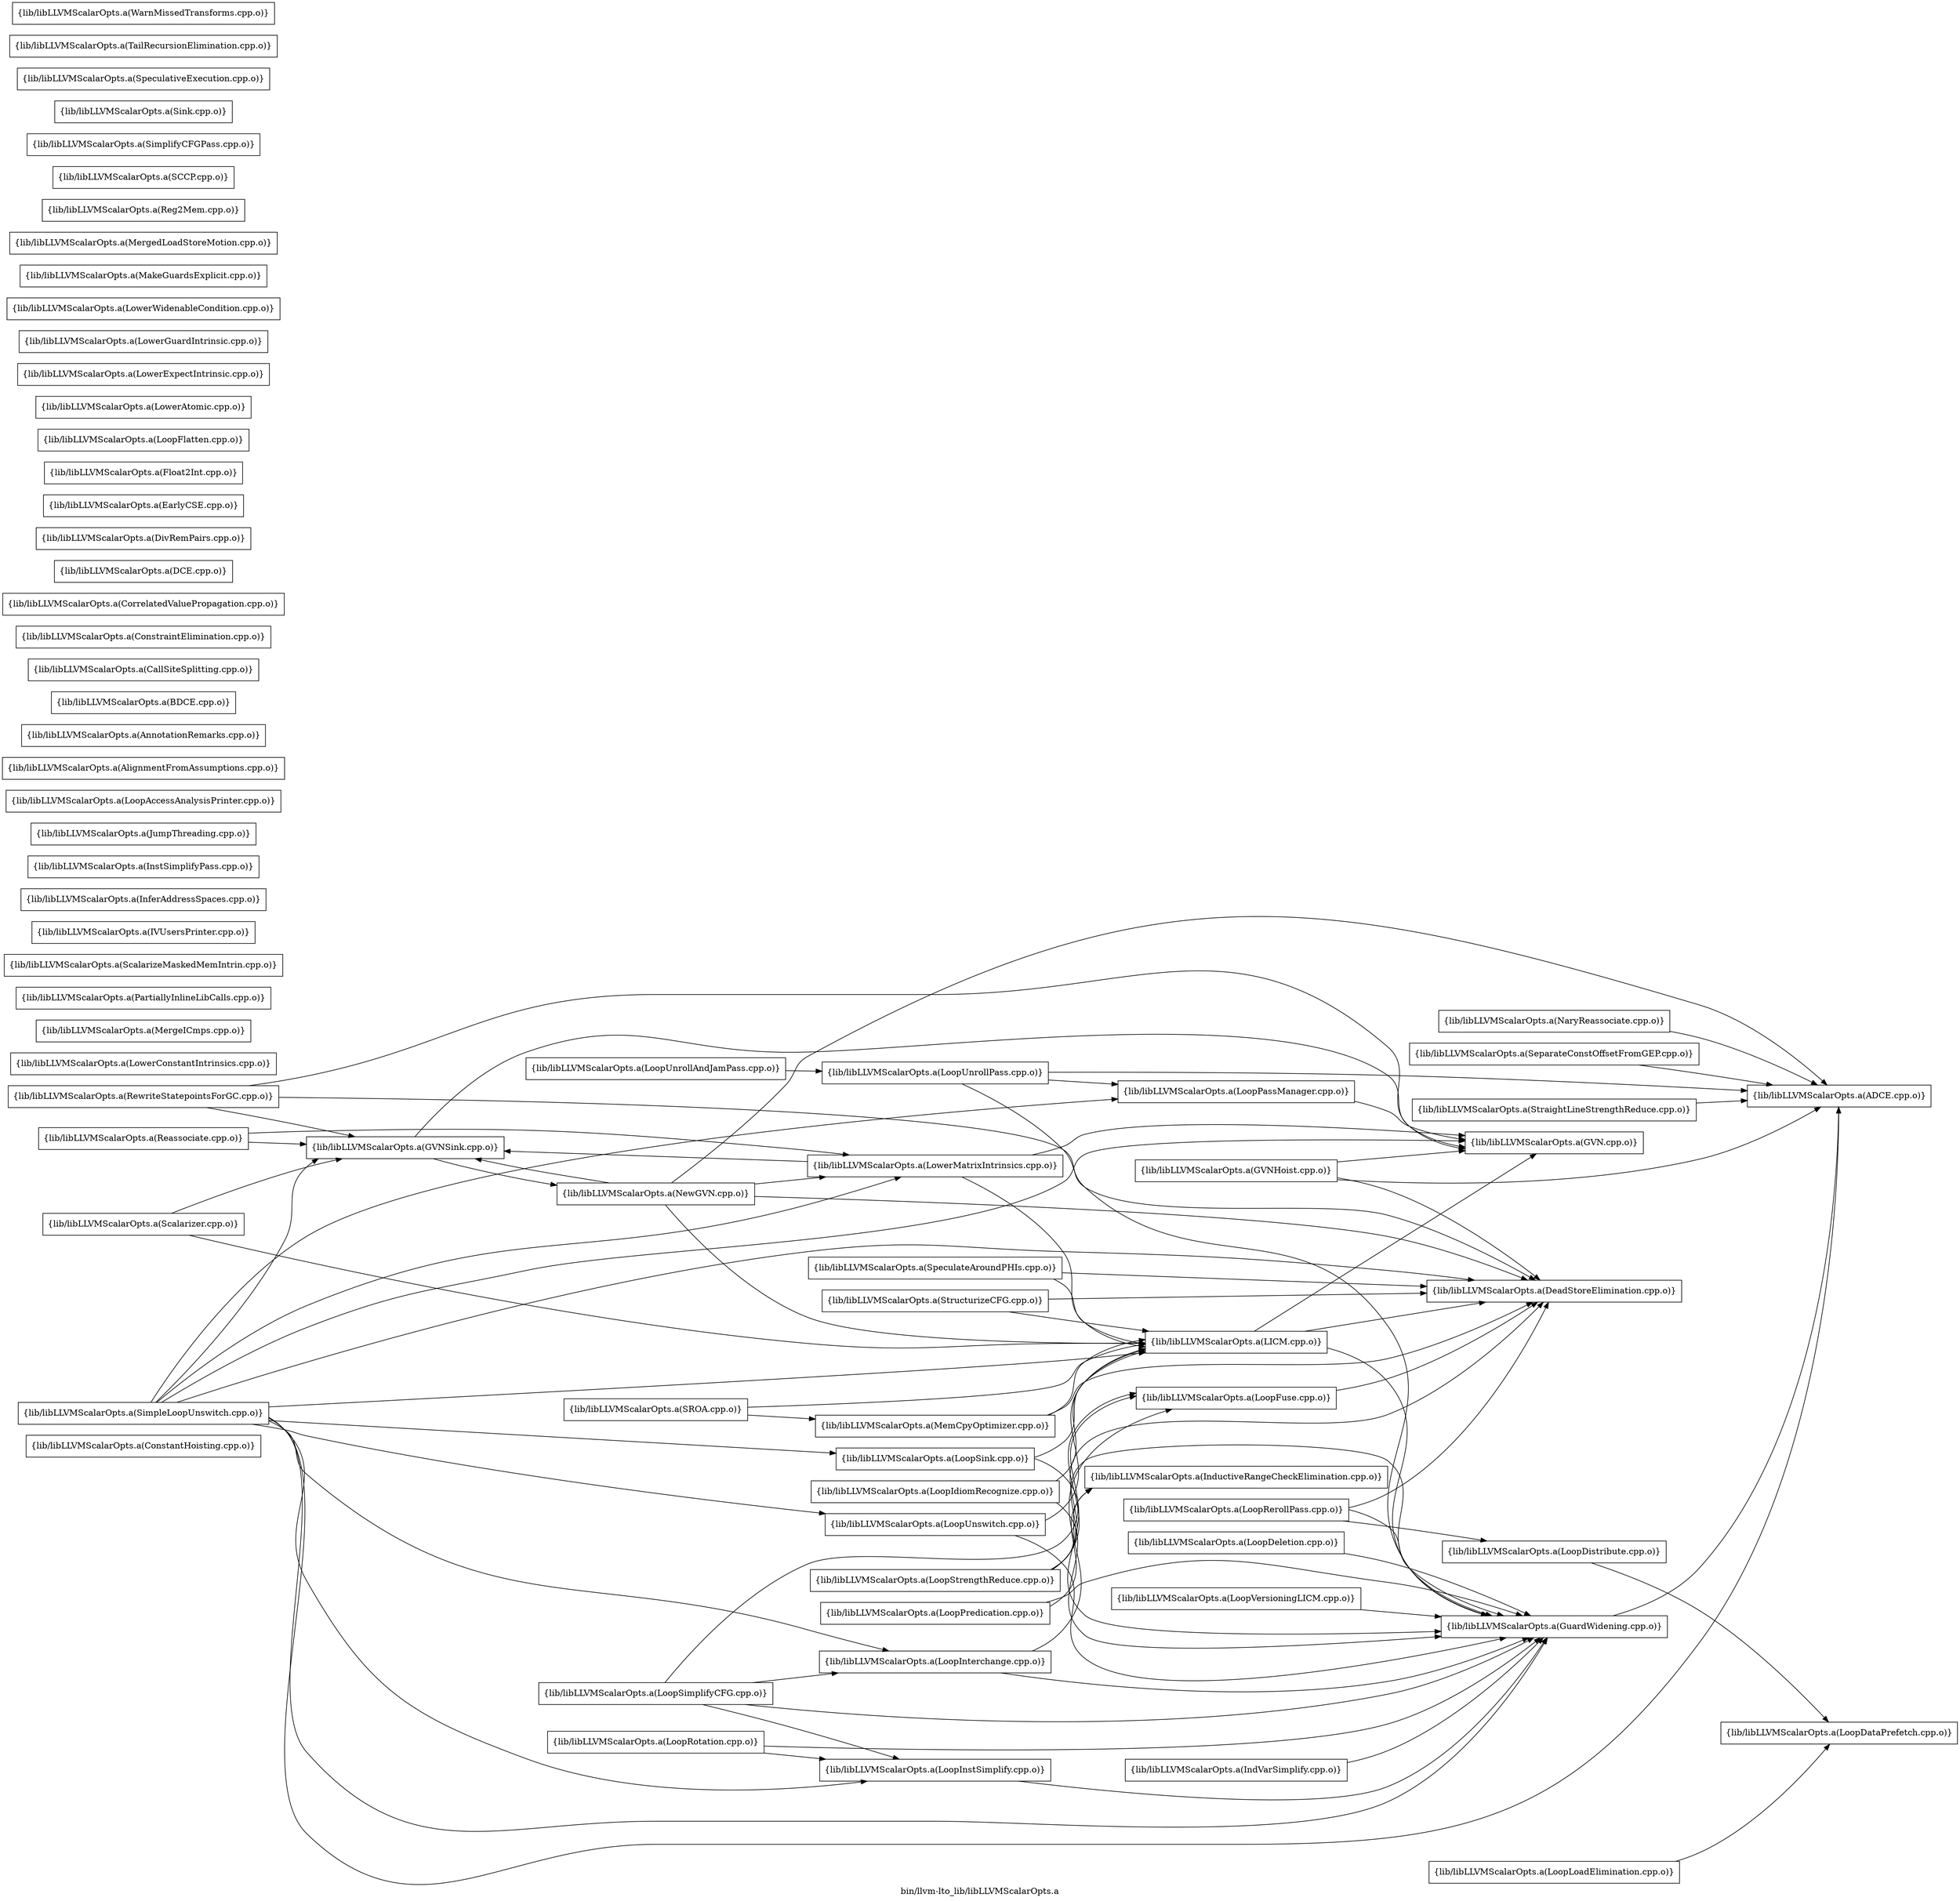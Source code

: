 digraph "bin/llvm-lto_lib/libLLVMScalarOpts.a" {
	label="bin/llvm-lto_lib/libLLVMScalarOpts.a";
	rankdir=LR;

	Node0x5610168d9c38 [shape=record,shape=box,group=0,label="{lib/libLLVMScalarOpts.a(ConstantHoisting.cpp.o)}"];
	Node0x5610168d11c8 [shape=record,shape=box,group=0,label="{lib/libLLVMScalarOpts.a(LoopStrengthReduce.cpp.o)}"];
	Node0x5610168d11c8 -> Node0x5610168ebe88;
	Node0x5610168d11c8 -> Node0x5610168f0438;
	Node0x5610168d11c8 -> Node0x5610168eecc8;
	Node0x5610168d11c8 -> Node0x5610168dfcc8;
	Node0x5610168d37e8 [shape=record,shape=box,group=0,label="{lib/libLLVMScalarOpts.a(LowerConstantIntrinsics.cpp.o)}"];
	Node0x5610168e47c8 [shape=record,shape=box,group=0,label="{lib/libLLVMScalarOpts.a(MergeICmps.cpp.o)}"];
	Node0x5610168dfe58 [shape=record,shape=box,group=0,label="{lib/libLLVMScalarOpts.a(PartiallyInlineLibCalls.cpp.o)}"];
	Node0x5610168f2288 [shape=record,shape=box,group=0,label="{lib/libLLVMScalarOpts.a(ScalarizeMaskedMemIntrin.cpp.o)}"];
	Node0x5610168e9e58 [shape=record,shape=box,group=0,label="{lib/libLLVMScalarOpts.a(IVUsersPrinter.cpp.o)}"];
	Node0x5610168ebe88 [shape=record,shape=box,group=0,label="{lib/libLLVMScalarOpts.a(InductiveRangeCheckElimination.cpp.o)}"];
	Node0x5610168eb708 [shape=record,shape=box,group=0,label="{lib/libLLVMScalarOpts.a(IndVarSimplify.cpp.o)}"];
	Node0x5610168eb708 -> Node0x5610168eecc8;
	Node0x5610168ead58 [shape=record,shape=box,group=0,label="{lib/libLLVMScalarOpts.a(InferAddressSpaces.cpp.o)}"];
	Node0x5610168ecfb8 [shape=record,shape=box,group=0,label="{lib/libLLVMScalarOpts.a(InstSimplifyPass.cpp.o)}"];
	Node0x5610168ec888 [shape=record,shape=box,group=0,label="{lib/libLLVMScalarOpts.a(JumpThreading.cpp.o)}"];
	Node0x5610168ee908 [shape=record,shape=box,group=0,label="{lib/libLLVMScalarOpts.a(LICM.cpp.o)}"];
	Node0x5610168ee908 -> Node0x5610168f0438;
	Node0x5610168ee908 -> Node0x5610168eecc8;
	Node0x5610168ee908 -> Node0x5610168d0a48;
	Node0x5610168ee228 [shape=record,shape=box,group=0,label="{lib/libLLVMScalarOpts.a(LoopAccessAnalysisPrinter.cpp.o)}"];
	Node0x5610168edb98 [shape=record,shape=box,group=0,label="{lib/libLLVMScalarOpts.a(LoopSink.cpp.o)}"];
	Node0x5610168edb98 -> Node0x5610168ee908;
	Node0x5610168edb98 -> Node0x5610168eecc8;
	Node0x5610168dc0c8 [shape=record,shape=box,group=0,label="{lib/libLLVMScalarOpts.a(LoopDeletion.cpp.o)}"];
	Node0x5610168dc0c8 -> Node0x5610168eecc8;
	Node0x5610168dc708 [shape=record,shape=box,group=0,label="{lib/libLLVMScalarOpts.a(LoopDataPrefetch.cpp.o)}"];
	Node0x5610168d7708 [shape=record,shape=box,group=0,label="{lib/libLLVMScalarOpts.a(ADCE.cpp.o)}"];
	Node0x5610168d7ed8 [shape=record,shape=box,group=0,label="{lib/libLLVMScalarOpts.a(AlignmentFromAssumptions.cpp.o)}"];
	Node0x5610168d79d8 [shape=record,shape=box,group=0,label="{lib/libLLVMScalarOpts.a(AnnotationRemarks.cpp.o)}"];
	Node0x5610168d8338 [shape=record,shape=box,group=0,label="{lib/libLLVMScalarOpts.a(BDCE.cpp.o)}"];
	Node0x5610168d9418 [shape=record,shape=box,group=0,label="{lib/libLLVMScalarOpts.a(CallSiteSplitting.cpp.o)}"];
	Node0x5610168f23c8 [shape=record,shape=box,group=0,label="{lib/libLLVMScalarOpts.a(ConstraintElimination.cpp.o)}"];
	Node0x5610168f1388 [shape=record,shape=box,group=0,label="{lib/libLLVMScalarOpts.a(CorrelatedValuePropagation.cpp.o)}"];
	Node0x5610168f0f28 [shape=record,shape=box,group=0,label="{lib/libLLVMScalarOpts.a(DCE.cpp.o)}"];
	Node0x5610168f0438 [shape=record,shape=box,group=0,label="{lib/libLLVMScalarOpts.a(DeadStoreElimination.cpp.o)}"];
	Node0x5610168f0208 [shape=record,shape=box,group=0,label="{lib/libLLVMScalarOpts.a(DivRemPairs.cpp.o)}"];
	Node0x5610168ef588 [shape=record,shape=box,group=0,label="{lib/libLLVMScalarOpts.a(EarlyCSE.cpp.o)}"];
	Node0x5610168ef358 [shape=record,shape=box,group=0,label="{lib/libLLVMScalarOpts.a(Float2Int.cpp.o)}"];
	Node0x5610168eecc8 [shape=record,shape=box,group=0,label="{lib/libLLVMScalarOpts.a(GuardWidening.cpp.o)}"];
	Node0x5610168eecc8 -> Node0x5610168d7708;
	Node0x5610168d0a48 [shape=record,shape=box,group=0,label="{lib/libLLVMScalarOpts.a(GVN.cpp.o)}"];
	Node0x5610168f7b98 [shape=record,shape=box,group=0,label="{lib/libLLVMScalarOpts.a(GVNHoist.cpp.o)}"];
	Node0x5610168f7b98 -> Node0x5610168d7708;
	Node0x5610168f7b98 -> Node0x5610168f0438;
	Node0x5610168f7b98 -> Node0x5610168d0a48;
	Node0x5610168f7508 [shape=record,shape=box,group=0,label="{lib/libLLVMScalarOpts.a(GVNSink.cpp.o)}"];
	Node0x5610168f7508 -> Node0x5610168d0a48;
	Node0x5610168f7508 -> Node0x5610168e0b78;
	Node0x5610168e0268 [shape=record,shape=box,group=0,label="{lib/libLLVMScalarOpts.a(LoopDistribute.cpp.o)}"];
	Node0x5610168e0268 -> Node0x5610168dc708;
	Node0x5610168dfcc8 [shape=record,shape=box,group=0,label="{lib/libLLVMScalarOpts.a(LoopFuse.cpp.o)}"];
	Node0x5610168dfcc8 -> Node0x5610168f0438;
	Node0x5610168e0948 [shape=record,shape=box,group=0,label="{lib/libLLVMScalarOpts.a(LoopIdiomRecognize.cpp.o)}"];
	Node0x5610168e0948 -> Node0x5610168ee908;
	Node0x5610168e0948 -> Node0x5610168eecc8;
	Node0x5610168e15c8 [shape=record,shape=box,group=0,label="{lib/libLLVMScalarOpts.a(LoopInstSimplify.cpp.o)}"];
	Node0x5610168e15c8 -> Node0x5610168eecc8;
	Node0x5610168e0df8 [shape=record,shape=box,group=0,label="{lib/libLLVMScalarOpts.a(LoopInterchange.cpp.o)}"];
	Node0x5610168e0df8 -> Node0x5610168eecc8;
	Node0x5610168e0df8 -> Node0x5610168dfcc8;
	Node0x5610168e1b18 [shape=record,shape=box,group=0,label="{lib/libLLVMScalarOpts.a(LoopFlatten.cpp.o)}"];
	Node0x5610168e7e78 [shape=record,shape=box,group=0,label="{lib/libLLVMScalarOpts.a(LoopLoadElimination.cpp.o)}"];
	Node0x5610168e7e78 -> Node0x5610168dc708;
	Node0x5610168e7158 [shape=record,shape=box,group=0,label="{lib/libLLVMScalarOpts.a(LoopPassManager.cpp.o)}"];
	Node0x5610168e7158 -> Node0x5610168d0a48;
	Node0x5610168e7928 [shape=record,shape=box,group=0,label="{lib/libLLVMScalarOpts.a(LoopPredication.cpp.o)}"];
	Node0x5610168e7928 -> Node0x5610168ebe88;
	Node0x5610168e7928 -> Node0x5610168eecc8;
	Node0x5610168e9368 [shape=record,shape=box,group=0,label="{lib/libLLVMScalarOpts.a(LoopRerollPass.cpp.o)}"];
	Node0x5610168e9368 -> Node0x5610168f0438;
	Node0x5610168e9368 -> Node0x5610168eecc8;
	Node0x5610168e9368 -> Node0x5610168e0268;
	Node0x5610168e86e8 [shape=record,shape=box,group=0,label="{lib/libLLVMScalarOpts.a(LoopRotation.cpp.o)}"];
	Node0x5610168e86e8 -> Node0x5610168eecc8;
	Node0x5610168e86e8 -> Node0x5610168e15c8;
	Node0x5610168d2d48 [shape=record,shape=box,group=0,label="{lib/libLLVMScalarOpts.a(LoopSimplifyCFG.cpp.o)}"];
	Node0x5610168d2d48 -> Node0x5610168eecc8;
	Node0x5610168d2d48 -> Node0x5610168dfcc8;
	Node0x5610168d2d48 -> Node0x5610168e15c8;
	Node0x5610168d2d48 -> Node0x5610168e0df8;
	Node0x5610168d0ae8 [shape=record,shape=box,group=0,label="{lib/libLLVMScalarOpts.a(LoopUnrollPass.cpp.o)}"];
	Node0x5610168d0ae8 -> Node0x5610168d7708;
	Node0x5610168d0ae8 -> Node0x5610168eecc8;
	Node0x5610168d0ae8 -> Node0x5610168e7158;
	Node0x5610168d1998 [shape=record,shape=box,group=0,label="{lib/libLLVMScalarOpts.a(LoopUnrollAndJamPass.cpp.o)}"];
	Node0x5610168d1998 -> Node0x5610168d0ae8;
	Node0x5610168d45a8 [shape=record,shape=box,group=0,label="{lib/libLLVMScalarOpts.a(LoopVersioningLICM.cpp.o)}"];
	Node0x5610168d45a8 -> Node0x5610168eecc8;
	Node0x5610168d5228 [shape=record,shape=box,group=0,label="{lib/libLLVMScalarOpts.a(LowerAtomic.cpp.o)}"];
	Node0x5610168d44b8 [shape=record,shape=box,group=0,label="{lib/libLLVMScalarOpts.a(LowerExpectIntrinsic.cpp.o)}"];
	Node0x5610168d3e28 [shape=record,shape=box,group=0,label="{lib/libLLVMScalarOpts.a(LowerGuardIntrinsic.cpp.o)}"];
	Node0x5610168f5ca8 [shape=record,shape=box,group=0,label="{lib/libLLVMScalarOpts.a(LowerMatrixIntrinsics.cpp.o)}"];
	Node0x5610168f5ca8 -> Node0x5610168ee908;
	Node0x5610168f5ca8 -> Node0x5610168d0a48;
	Node0x5610168f5ca8 -> Node0x5610168f7508;
	Node0x5610168e3198 [shape=record,shape=box,group=0,label="{lib/libLLVMScalarOpts.a(LowerWidenableCondition.cpp.o)}"];
	Node0x5610168e2ec8 [shape=record,shape=box,group=0,label="{lib/libLLVMScalarOpts.a(MakeGuardsExplicit.cpp.o)}"];
	Node0x5610168e2248 [shape=record,shape=box,group=0,label="{lib/libLLVMScalarOpts.a(MemCpyOptimizer.cpp.o)}"];
	Node0x5610168e2248 -> Node0x5610168ee908;
	Node0x5610168e2248 -> Node0x5610168f0438;
	Node0x5610168e3b48 [shape=record,shape=box,group=0,label="{lib/libLLVMScalarOpts.a(MergedLoadStoreMotion.cpp.o)}"];
	Node0x5610168e36e8 [shape=record,shape=box,group=0,label="{lib/libLLVMScalarOpts.a(NaryReassociate.cpp.o)}"];
	Node0x5610168e36e8 -> Node0x5610168d7708;
	Node0x5610168e0b78 [shape=record,shape=box,group=0,label="{lib/libLLVMScalarOpts.a(NewGVN.cpp.o)}"];
	Node0x5610168e0b78 -> Node0x5610168ee908;
	Node0x5610168e0b78 -> Node0x5610168d7708;
	Node0x5610168e0b78 -> Node0x5610168f0438;
	Node0x5610168e0b78 -> Node0x5610168f7508;
	Node0x5610168e0b78 -> Node0x5610168f5ca8;
	Node0x5610168dfc28 [shape=record,shape=box,group=0,label="{lib/libLLVMScalarOpts.a(Reassociate.cpp.o)}"];
	Node0x5610168dfc28 -> Node0x5610168f7508;
	Node0x5610168dfc28 -> Node0x5610168f5ca8;
	Node0x5610168e18e8 [shape=record,shape=box,group=0,label="{lib/libLLVMScalarOpts.a(Reg2Mem.cpp.o)}"];
	Node0x5610168e1668 [shape=record,shape=box,group=0,label="{lib/libLLVMScalarOpts.a(RewriteStatepointsForGC.cpp.o)}"];
	Node0x5610168e1668 -> Node0x5610168f0438;
	Node0x5610168e1668 -> Node0x5610168d0a48;
	Node0x5610168e1668 -> Node0x5610168f7508;
	Node0x5610168eee58 [shape=record,shape=box,group=0,label="{lib/libLLVMScalarOpts.a(SCCP.cpp.o)}"];
	Node0x5610168f3188 [shape=record,shape=box,group=0,label="{lib/libLLVMScalarOpts.a(SROA.cpp.o)}"];
	Node0x5610168f3188 -> Node0x5610168ee908;
	Node0x5610168f3188 -> Node0x5610168e2248;
	Node0x5610168f2f08 [shape=record,shape=box,group=0,label="{lib/libLLVMScalarOpts.a(Scalarizer.cpp.o)}"];
	Node0x5610168f2f08 -> Node0x5610168ee908;
	Node0x5610168f2f08 -> Node0x5610168f7508;
	Node0x5610168f20a8 [shape=record,shape=box,group=0,label="{lib/libLLVMScalarOpts.a(SeparateConstOffsetFromGEP.cpp.o)}"];
	Node0x5610168f20a8 -> Node0x5610168d7708;
	Node0x5610168f19c8 [shape=record,shape=box,group=0,label="{lib/libLLVMScalarOpts.a(SimpleLoopUnswitch.cpp.o)}"];
	Node0x5610168f19c8 -> Node0x5610168ee908;
	Node0x5610168f19c8 -> Node0x5610168edb98;
	Node0x5610168f19c8 -> Node0x5610168d7708;
	Node0x5610168f19c8 -> Node0x5610168f0438;
	Node0x5610168f19c8 -> Node0x5610168eecc8;
	Node0x5610168f19c8 -> Node0x5610168d0a48;
	Node0x5610168f19c8 -> Node0x5610168f7508;
	Node0x5610168f19c8 -> Node0x5610168e15c8;
	Node0x5610168f19c8 -> Node0x5610168e0df8;
	Node0x5610168f19c8 -> Node0x5610168e7158;
	Node0x5610168f19c8 -> Node0x5610168d4d78;
	Node0x5610168f19c8 -> Node0x5610168f5ca8;
	Node0x5610168f60b8 [shape=record,shape=box,group=0,label="{lib/libLLVMScalarOpts.a(SimplifyCFGPass.cpp.o)}"];
	Node0x5610168f5938 [shape=record,shape=box,group=0,label="{lib/libLLVMScalarOpts.a(Sink.cpp.o)}"];
	Node0x5610168f51b8 [shape=record,shape=box,group=0,label="{lib/libLLVMScalarOpts.a(SpeculativeExecution.cpp.o)}"];
	Node0x5610168f4bc8 [shape=record,shape=box,group=0,label="{lib/libLLVMScalarOpts.a(SpeculateAroundPHIs.cpp.o)}"];
	Node0x5610168f4bc8 -> Node0x5610168ee908;
	Node0x5610168f4bc8 -> Node0x5610168f0438;
	Node0x5610168f4448 [shape=record,shape=box,group=0,label="{lib/libLLVMScalarOpts.a(StraightLineStrengthReduce.cpp.o)}"];
	Node0x5610168f4448 -> Node0x5610168d7708;
	Node0x5610168e1078 [shape=record,shape=box,group=0,label="{lib/libLLVMScalarOpts.a(StructurizeCFG.cpp.o)}"];
	Node0x5610168e1078 -> Node0x5610168ee908;
	Node0x5610168e1078 -> Node0x5610168f0438;
	Node0x5610168e1758 [shape=record,shape=box,group=0,label="{lib/libLLVMScalarOpts.a(TailRecursionElimination.cpp.o)}"];
	Node0x5610168e1f28 [shape=record,shape=box,group=0,label="{lib/libLLVMScalarOpts.a(WarnMissedTransforms.cpp.o)}"];
	Node0x5610168d4d78 [shape=record,shape=box,group=0,label="{lib/libLLVMScalarOpts.a(LoopUnswitch.cpp.o)}"];
	Node0x5610168d4d78 -> Node0x5610168ee908;
	Node0x5610168d4d78 -> Node0x5610168eecc8;
}
